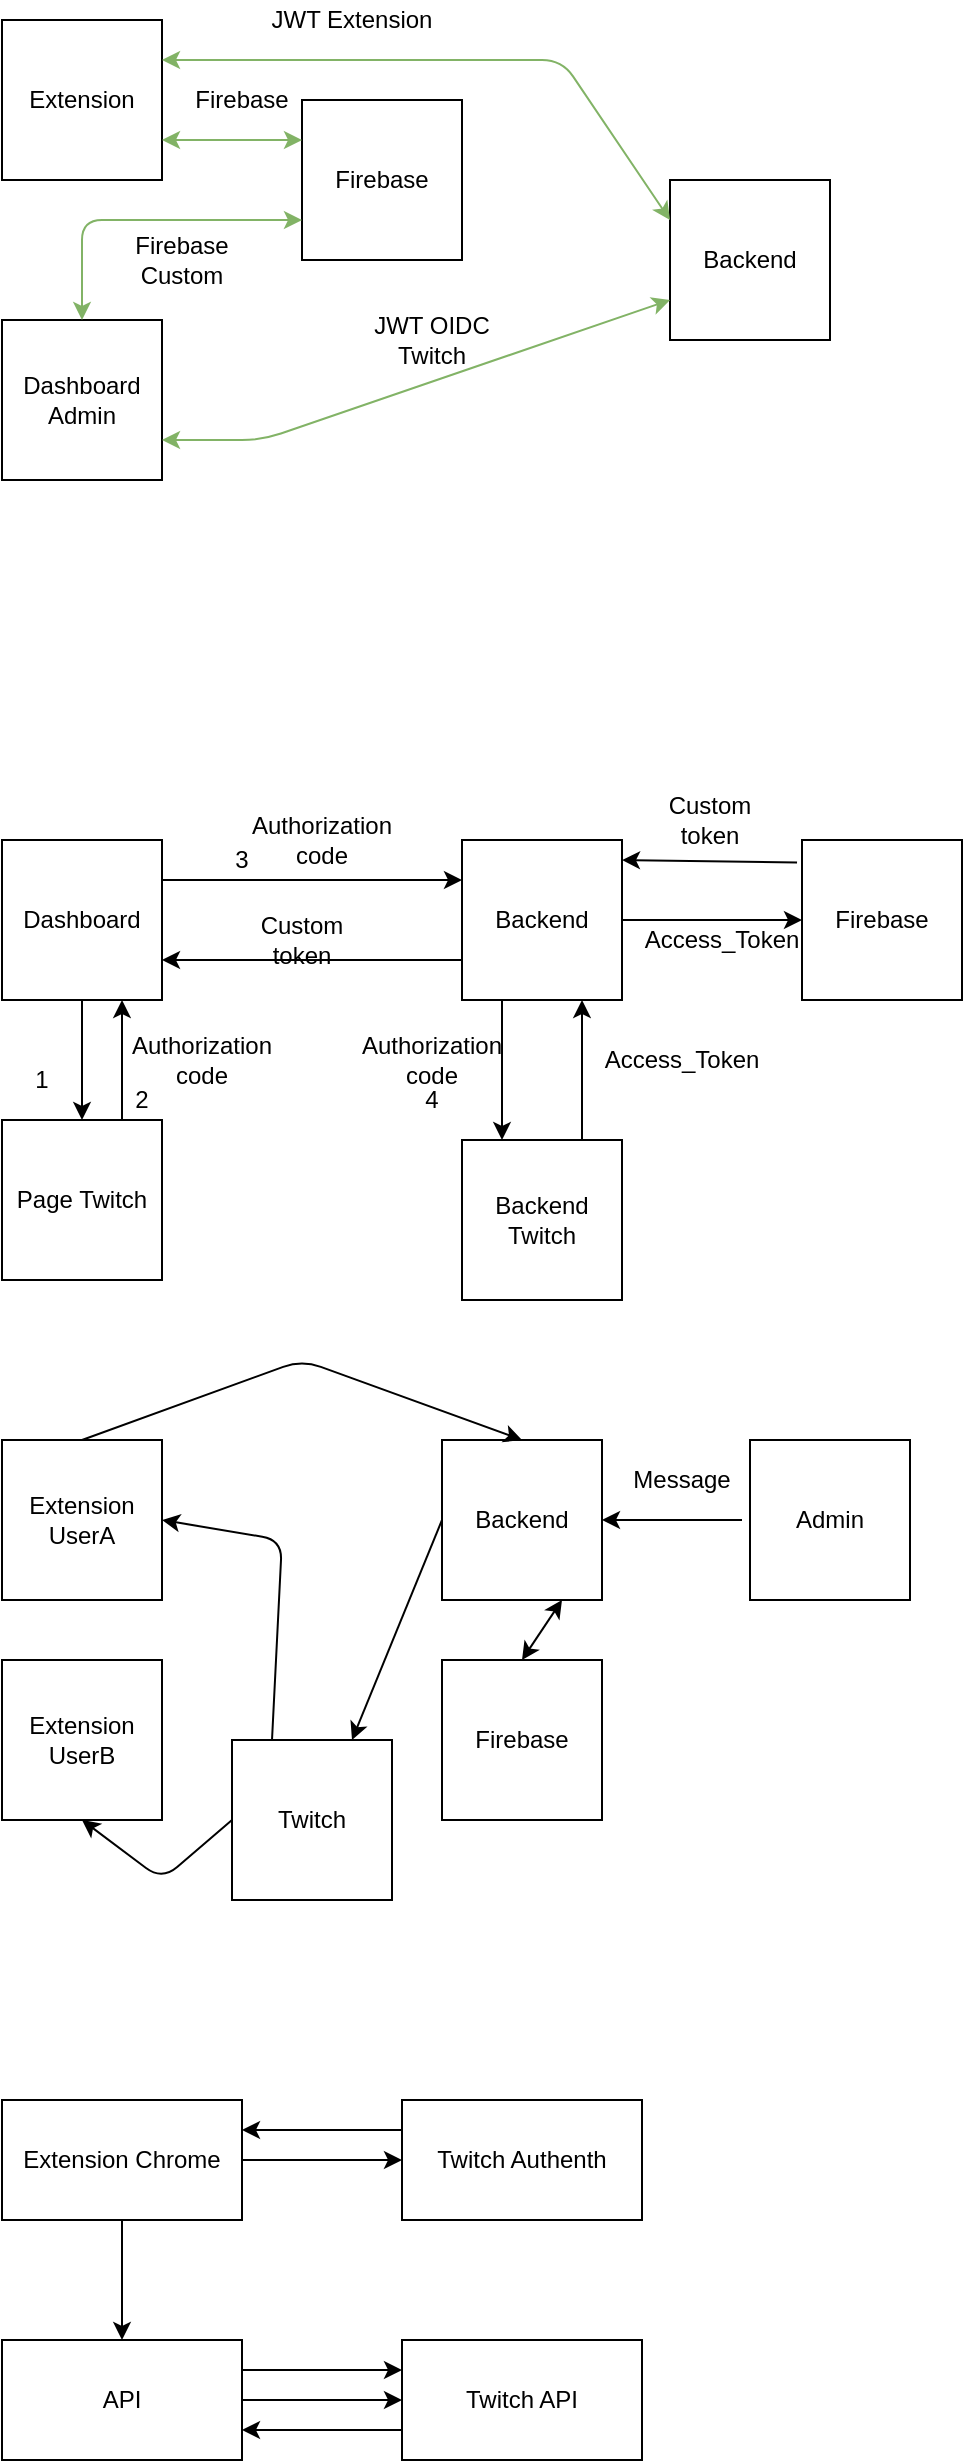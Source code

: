<mxfile version="13.0.9">
    <diagram id="aJo4fmlJPTKazAAT-uBE" name="Page-1">
        <mxGraphModel dx="576" dy="326" grid="1" gridSize="10" guides="1" tooltips="1" connect="1" arrows="1" fold="1" page="1" pageScale="1" pageWidth="827" pageHeight="1169" math="0" shadow="0">
            <root>
                <mxCell id="0"/>
                <mxCell id="1" parent="0"/>
                <mxCell id="2" value="Extension" style="whiteSpace=wrap;html=1;aspect=fixed;" parent="1" vertex="1">
                    <mxGeometry x="40" y="200" width="80" height="80" as="geometry"/>
                </mxCell>
                <mxCell id="3" value="Dashboard&lt;br&gt;Admin" style="whiteSpace=wrap;html=1;aspect=fixed;" parent="1" vertex="1">
                    <mxGeometry x="40" y="350" width="80" height="80" as="geometry"/>
                </mxCell>
                <mxCell id="4" value="Backend" style="whiteSpace=wrap;html=1;aspect=fixed;" parent="1" vertex="1">
                    <mxGeometry x="374" y="280" width="80" height="80" as="geometry"/>
                </mxCell>
                <mxCell id="7" value="" style="endArrow=classic;startArrow=classic;html=1;exitX=1;exitY=0.25;exitDx=0;exitDy=0;entryX=0;entryY=0.25;entryDx=0;entryDy=0;fillColor=#d5e8d4;strokeColor=#82b366;" parent="1" source="2" target="4" edge="1">
                    <mxGeometry width="50" height="50" relative="1" as="geometry">
                        <mxPoint x="300" y="350" as="sourcePoint"/>
                        <mxPoint x="350" y="300" as="targetPoint"/>
                        <Array as="points">
                            <mxPoint x="320" y="220"/>
                        </Array>
                    </mxGeometry>
                </mxCell>
                <mxCell id="8" value="JWT Extension" style="text;html=1;strokeColor=none;fillColor=none;align=center;verticalAlign=middle;whiteSpace=wrap;rounded=0;" parent="1" vertex="1">
                    <mxGeometry x="160" y="190" width="110" height="20" as="geometry"/>
                </mxCell>
                <mxCell id="9" value="" style="endArrow=classic;startArrow=classic;html=1;exitX=1;exitY=0.75;exitDx=0;exitDy=0;entryX=0;entryY=0.75;entryDx=0;entryDy=0;fillColor=#d5e8d4;strokeColor=#82b366;" parent="1" source="3" target="4" edge="1">
                    <mxGeometry width="50" height="50" relative="1" as="geometry">
                        <mxPoint x="300" y="350" as="sourcePoint"/>
                        <mxPoint x="350" y="300" as="targetPoint"/>
                        <Array as="points">
                            <mxPoint x="170" y="410"/>
                        </Array>
                    </mxGeometry>
                </mxCell>
                <mxCell id="10" value="JWT OIDC Twitch" style="text;html=1;strokeColor=none;fillColor=none;align=center;verticalAlign=middle;whiteSpace=wrap;rounded=0;" parent="1" vertex="1">
                    <mxGeometry x="210" y="350" width="90" height="20" as="geometry"/>
                </mxCell>
                <mxCell id="11" value="Firebase" style="whiteSpace=wrap;html=1;aspect=fixed;" parent="1" vertex="1">
                    <mxGeometry x="190" y="240" width="80" height="80" as="geometry"/>
                </mxCell>
                <mxCell id="16" value="" style="endArrow=classic;startArrow=classic;html=1;exitX=1;exitY=0.75;exitDx=0;exitDy=0;entryX=0;entryY=0.25;entryDx=0;entryDy=0;fillColor=#d5e8d4;strokeColor=#82b366;" parent="1" source="2" target="11" edge="1">
                    <mxGeometry width="50" height="50" relative="1" as="geometry">
                        <mxPoint x="290" y="350" as="sourcePoint"/>
                        <mxPoint x="340" y="300" as="targetPoint"/>
                    </mxGeometry>
                </mxCell>
                <mxCell id="17" value="" style="endArrow=classic;startArrow=classic;html=1;exitX=0.5;exitY=0;exitDx=0;exitDy=0;entryX=0;entryY=0.75;entryDx=0;entryDy=0;fillColor=#d5e8d4;strokeColor=#82b366;" parent="1" source="3" target="11" edge="1">
                    <mxGeometry width="50" height="50" relative="1" as="geometry">
                        <mxPoint x="290" y="350" as="sourcePoint"/>
                        <mxPoint x="340" y="300" as="targetPoint"/>
                        <Array as="points">
                            <mxPoint x="80" y="300"/>
                        </Array>
                    </mxGeometry>
                </mxCell>
                <mxCell id="18" value="Firebase" style="text;html=1;strokeColor=none;fillColor=none;align=center;verticalAlign=middle;whiteSpace=wrap;rounded=0;" parent="1" vertex="1">
                    <mxGeometry x="140" y="230" width="40" height="20" as="geometry"/>
                </mxCell>
                <mxCell id="19" value="Firebase&lt;br&gt;Custom" style="text;html=1;strokeColor=none;fillColor=none;align=center;verticalAlign=middle;whiteSpace=wrap;rounded=0;" parent="1" vertex="1">
                    <mxGeometry x="110" y="310" width="40" height="20" as="geometry"/>
                </mxCell>
                <mxCell id="20" value="Dashboard" style="whiteSpace=wrap;html=1;aspect=fixed;" parent="1" vertex="1">
                    <mxGeometry x="40" y="610" width="80" height="80" as="geometry"/>
                </mxCell>
                <mxCell id="21" value="Page Twitch" style="whiteSpace=wrap;html=1;aspect=fixed;" parent="1" vertex="1">
                    <mxGeometry x="40" y="750" width="80" height="80" as="geometry"/>
                </mxCell>
                <mxCell id="22" value="Backend" style="whiteSpace=wrap;html=1;aspect=fixed;" parent="1" vertex="1">
                    <mxGeometry x="270" y="610" width="80" height="80" as="geometry"/>
                </mxCell>
                <mxCell id="23" value="Backend Twitch" style="whiteSpace=wrap;html=1;aspect=fixed;" parent="1" vertex="1">
                    <mxGeometry x="270" y="760" width="80" height="80" as="geometry"/>
                </mxCell>
                <mxCell id="24" value="" style="endArrow=classic;html=1;entryX=0.5;entryY=0;entryDx=0;entryDy=0;exitX=0.5;exitY=1;exitDx=0;exitDy=0;" parent="1" source="20" target="21" edge="1">
                    <mxGeometry width="50" height="50" relative="1" as="geometry">
                        <mxPoint x="220" y="730" as="sourcePoint"/>
                        <mxPoint x="270" y="680" as="targetPoint"/>
                    </mxGeometry>
                </mxCell>
                <mxCell id="25" value="" style="endArrow=classic;html=1;exitX=0.75;exitY=0;exitDx=0;exitDy=0;entryX=0.75;entryY=1;entryDx=0;entryDy=0;" parent="1" source="21" target="20" edge="1">
                    <mxGeometry width="50" height="50" relative="1" as="geometry">
                        <mxPoint x="220" y="730" as="sourcePoint"/>
                        <mxPoint x="270" y="680" as="targetPoint"/>
                    </mxGeometry>
                </mxCell>
                <mxCell id="26" value="Authorization code" style="text;html=1;strokeColor=none;fillColor=none;align=center;verticalAlign=middle;whiteSpace=wrap;rounded=0;" parent="1" vertex="1">
                    <mxGeometry x="120" y="710" width="40" height="20" as="geometry"/>
                </mxCell>
                <mxCell id="27" value="1" style="text;html=1;strokeColor=none;fillColor=none;align=center;verticalAlign=middle;whiteSpace=wrap;rounded=0;" parent="1" vertex="1">
                    <mxGeometry x="40" y="720" width="40" height="20" as="geometry"/>
                </mxCell>
                <mxCell id="28" value="2" style="text;html=1;strokeColor=none;fillColor=none;align=center;verticalAlign=middle;whiteSpace=wrap;rounded=0;" parent="1" vertex="1">
                    <mxGeometry x="90" y="730" width="40" height="20" as="geometry"/>
                </mxCell>
                <mxCell id="29" value="" style="endArrow=classic;html=1;exitX=1;exitY=0.25;exitDx=0;exitDy=0;entryX=0;entryY=0.25;entryDx=0;entryDy=0;" parent="1" source="20" target="22" edge="1">
                    <mxGeometry width="50" height="50" relative="1" as="geometry">
                        <mxPoint x="220" y="730" as="sourcePoint"/>
                        <mxPoint x="270" y="680" as="targetPoint"/>
                    </mxGeometry>
                </mxCell>
                <mxCell id="30" value="Authorization code" style="text;html=1;strokeColor=none;fillColor=none;align=center;verticalAlign=middle;whiteSpace=wrap;rounded=0;" parent="1" vertex="1">
                    <mxGeometry x="180" y="600" width="40" height="20" as="geometry"/>
                </mxCell>
                <mxCell id="32" value="3" style="text;html=1;strokeColor=none;fillColor=none;align=center;verticalAlign=middle;whiteSpace=wrap;rounded=0;" parent="1" vertex="1">
                    <mxGeometry x="140" y="610" width="40" height="20" as="geometry"/>
                </mxCell>
                <mxCell id="33" value="" style="endArrow=classic;html=1;exitX=0.25;exitY=1;exitDx=0;exitDy=0;entryX=0.25;entryY=0;entryDx=0;entryDy=0;" parent="1" source="22" target="23" edge="1">
                    <mxGeometry width="50" height="50" relative="1" as="geometry">
                        <mxPoint x="220" y="730" as="sourcePoint"/>
                        <mxPoint x="270" y="680" as="targetPoint"/>
                    </mxGeometry>
                </mxCell>
                <mxCell id="34" value="Authorization code" style="text;html=1;strokeColor=none;fillColor=none;align=center;verticalAlign=middle;whiteSpace=wrap;rounded=0;" parent="1" vertex="1">
                    <mxGeometry x="235" y="710" width="40" height="20" as="geometry"/>
                </mxCell>
                <mxCell id="35" value="4" style="text;html=1;strokeColor=none;fillColor=none;align=center;verticalAlign=middle;whiteSpace=wrap;rounded=0;" parent="1" vertex="1">
                    <mxGeometry x="235" y="730" width="40" height="20" as="geometry"/>
                </mxCell>
                <mxCell id="36" value="" style="endArrow=classic;html=1;exitX=0.75;exitY=0;exitDx=0;exitDy=0;entryX=0.75;entryY=1;entryDx=0;entryDy=0;" parent="1" source="23" target="22" edge="1">
                    <mxGeometry width="50" height="50" relative="1" as="geometry">
                        <mxPoint x="220" y="730" as="sourcePoint"/>
                        <mxPoint x="270" y="680" as="targetPoint"/>
                    </mxGeometry>
                </mxCell>
                <mxCell id="37" value="Access_Token" style="text;html=1;strokeColor=none;fillColor=none;align=center;verticalAlign=middle;whiteSpace=wrap;rounded=0;" parent="1" vertex="1">
                    <mxGeometry x="360" y="710" width="40" height="20" as="geometry"/>
                </mxCell>
                <mxCell id="38" value="Firebase" style="whiteSpace=wrap;html=1;aspect=fixed;" parent="1" vertex="1">
                    <mxGeometry x="440" y="610" width="80" height="80" as="geometry"/>
                </mxCell>
                <mxCell id="39" value="" style="endArrow=classic;html=1;exitX=1;exitY=0.5;exitDx=0;exitDy=0;entryX=0;entryY=0.5;entryDx=0;entryDy=0;" parent="1" source="22" target="38" edge="1">
                    <mxGeometry width="50" height="50" relative="1" as="geometry">
                        <mxPoint x="220" y="730" as="sourcePoint"/>
                        <mxPoint x="270" y="680" as="targetPoint"/>
                    </mxGeometry>
                </mxCell>
                <mxCell id="40" value="" style="endArrow=classic;html=1;exitX=-0.031;exitY=0.14;exitDx=0;exitDy=0;exitPerimeter=0;" parent="1" source="38" edge="1">
                    <mxGeometry width="50" height="50" relative="1" as="geometry">
                        <mxPoint x="220" y="730" as="sourcePoint"/>
                        <mxPoint x="350" y="620" as="targetPoint"/>
                    </mxGeometry>
                </mxCell>
                <mxCell id="41" value="" style="endArrow=classic;html=1;entryX=1;entryY=0.75;entryDx=0;entryDy=0;exitX=0;exitY=0.75;exitDx=0;exitDy=0;" parent="1" source="22" target="20" edge="1">
                    <mxGeometry width="50" height="50" relative="1" as="geometry">
                        <mxPoint x="140" y="670" as="sourcePoint"/>
                        <mxPoint x="270" y="680" as="targetPoint"/>
                    </mxGeometry>
                </mxCell>
                <mxCell id="42" value="Access_Token" style="text;html=1;strokeColor=none;fillColor=none;align=center;verticalAlign=middle;whiteSpace=wrap;rounded=0;" parent="1" vertex="1">
                    <mxGeometry x="380" y="650" width="40" height="20" as="geometry"/>
                </mxCell>
                <mxCell id="43" value="Custom token" style="text;html=1;strokeColor=none;fillColor=none;align=center;verticalAlign=middle;whiteSpace=wrap;rounded=0;" parent="1" vertex="1">
                    <mxGeometry x="374" y="590" width="40" height="20" as="geometry"/>
                </mxCell>
                <mxCell id="44" value="Custom token" style="text;html=1;strokeColor=none;fillColor=none;align=center;verticalAlign=middle;whiteSpace=wrap;rounded=0;" parent="1" vertex="1">
                    <mxGeometry x="170" y="650" width="40" height="20" as="geometry"/>
                </mxCell>
                <mxCell id="45" value="Extension&lt;br&gt;UserA" style="whiteSpace=wrap;html=1;aspect=fixed;" parent="1" vertex="1">
                    <mxGeometry x="40" y="910" width="80" height="80" as="geometry"/>
                </mxCell>
                <mxCell id="46" value="Extension&lt;br&gt;UserB" style="whiteSpace=wrap;html=1;aspect=fixed;" parent="1" vertex="1">
                    <mxGeometry x="40" y="1020" width="80" height="80" as="geometry"/>
                </mxCell>
                <mxCell id="47" value="Backend" style="whiteSpace=wrap;html=1;aspect=fixed;" parent="1" vertex="1">
                    <mxGeometry x="260" y="910" width="80" height="80" as="geometry"/>
                </mxCell>
                <mxCell id="48" value="Firebase" style="whiteSpace=wrap;html=1;aspect=fixed;" parent="1" vertex="1">
                    <mxGeometry x="260" y="1020" width="80" height="80" as="geometry"/>
                </mxCell>
                <mxCell id="49" value="Admin" style="whiteSpace=wrap;html=1;aspect=fixed;" parent="1" vertex="1">
                    <mxGeometry x="414" y="910" width="80" height="80" as="geometry"/>
                </mxCell>
                <mxCell id="50" value="" style="endArrow=classic;html=1;entryX=1;entryY=0.5;entryDx=0;entryDy=0;" parent="1" target="47" edge="1">
                    <mxGeometry width="50" height="50" relative="1" as="geometry">
                        <mxPoint x="410" y="950" as="sourcePoint"/>
                        <mxPoint x="290" y="990" as="targetPoint"/>
                    </mxGeometry>
                </mxCell>
                <mxCell id="52" value="Message" style="text;html=1;strokeColor=none;fillColor=none;align=center;verticalAlign=middle;whiteSpace=wrap;rounded=0;" parent="1" vertex="1">
                    <mxGeometry x="360" y="920" width="40" height="20" as="geometry"/>
                </mxCell>
                <mxCell id="53" value="" style="endArrow=classic;startArrow=classic;html=1;entryX=0.75;entryY=1;entryDx=0;entryDy=0;exitX=0.5;exitY=0;exitDx=0;exitDy=0;" parent="1" source="48" target="47" edge="1">
                    <mxGeometry width="50" height="50" relative="1" as="geometry">
                        <mxPoint x="240" y="1040" as="sourcePoint"/>
                        <mxPoint x="290" y="990" as="targetPoint"/>
                        <Array as="points"/>
                    </mxGeometry>
                </mxCell>
                <mxCell id="54" value="" style="endArrow=classic;html=1;entryX=0.5;entryY=1;entryDx=0;entryDy=0;exitX=0;exitY=0.5;exitDx=0;exitDy=0;" parent="1" source="56" target="46" edge="1">
                    <mxGeometry width="50" height="50" relative="1" as="geometry">
                        <mxPoint x="240" y="1040" as="sourcePoint"/>
                        <mxPoint x="290" y="990" as="targetPoint"/>
                        <Array as="points">
                            <mxPoint x="120" y="1130"/>
                        </Array>
                    </mxGeometry>
                </mxCell>
                <mxCell id="55" value="" style="endArrow=classic;html=1;exitX=0;exitY=0.5;exitDx=0;exitDy=0;entryX=0.75;entryY=0;entryDx=0;entryDy=0;" parent="1" source="47" target="56" edge="1">
                    <mxGeometry width="50" height="50" relative="1" as="geometry">
                        <mxPoint x="240" y="1040" as="sourcePoint"/>
                        <mxPoint x="290" y="990" as="targetPoint"/>
                    </mxGeometry>
                </mxCell>
                <mxCell id="56" value="Twitch" style="whiteSpace=wrap;html=1;aspect=fixed;" parent="1" vertex="1">
                    <mxGeometry x="155" y="1060" width="80" height="80" as="geometry"/>
                </mxCell>
                <mxCell id="59" value="" style="endArrow=classic;html=1;exitX=0.25;exitY=0;exitDx=0;exitDy=0;entryX=1;entryY=0.5;entryDx=0;entryDy=0;" parent="1" source="56" target="45" edge="1">
                    <mxGeometry width="50" height="50" relative="1" as="geometry">
                        <mxPoint x="240" y="1040" as="sourcePoint"/>
                        <mxPoint x="290" y="990" as="targetPoint"/>
                        <Array as="points">
                            <mxPoint x="180" y="960"/>
                        </Array>
                    </mxGeometry>
                </mxCell>
                <mxCell id="60" value="" style="endArrow=classic;html=1;exitX=0.5;exitY=0;exitDx=0;exitDy=0;entryX=0.5;entryY=0;entryDx=0;entryDy=0;" parent="1" source="45" target="47" edge="1">
                    <mxGeometry width="50" height="50" relative="1" as="geometry">
                        <mxPoint x="240" y="970" as="sourcePoint"/>
                        <mxPoint x="290" y="920" as="targetPoint"/>
                        <Array as="points">
                            <mxPoint x="190" y="870"/>
                        </Array>
                    </mxGeometry>
                </mxCell>
                <mxCell id="64" value="" style="edgeStyle=orthogonalEdgeStyle;rounded=0;orthogonalLoop=1;jettySize=auto;html=1;" edge="1" parent="1" source="62" target="63">
                    <mxGeometry relative="1" as="geometry"/>
                </mxCell>
                <mxCell id="62" value="Extension Chrome" style="rounded=0;whiteSpace=wrap;html=1;" vertex="1" parent="1">
                    <mxGeometry x="40" y="1240" width="120" height="60" as="geometry"/>
                </mxCell>
                <mxCell id="63" value="Twitch Authenth" style="rounded=0;whiteSpace=wrap;html=1;" vertex="1" parent="1">
                    <mxGeometry x="240" y="1240" width="120" height="60" as="geometry"/>
                </mxCell>
                <mxCell id="66" value="" style="endArrow=classic;html=1;exitX=0;exitY=0.25;exitDx=0;exitDy=0;entryX=1;entryY=0.25;entryDx=0;entryDy=0;" edge="1" parent="1" source="63" target="62">
                    <mxGeometry width="50" height="50" relative="1" as="geometry">
                        <mxPoint x="270" y="1350" as="sourcePoint"/>
                        <mxPoint x="320" y="1300" as="targetPoint"/>
                    </mxGeometry>
                </mxCell>
                <mxCell id="67" value="API" style="rounded=0;whiteSpace=wrap;html=1;" vertex="1" parent="1">
                    <mxGeometry x="40" y="1360" width="120" height="60" as="geometry"/>
                </mxCell>
                <mxCell id="68" value="" style="endArrow=classic;html=1;exitX=0.5;exitY=1;exitDx=0;exitDy=0;entryX=0.5;entryY=0;entryDx=0;entryDy=0;" edge="1" parent="1" source="62" target="67">
                    <mxGeometry width="50" height="50" relative="1" as="geometry">
                        <mxPoint x="270" y="1350" as="sourcePoint"/>
                        <mxPoint x="320" y="1300" as="targetPoint"/>
                    </mxGeometry>
                </mxCell>
                <mxCell id="69" value="Twitch API" style="rounded=0;whiteSpace=wrap;html=1;" vertex="1" parent="1">
                    <mxGeometry x="240" y="1360" width="120" height="60" as="geometry"/>
                </mxCell>
                <mxCell id="70" value="" style="endArrow=classic;html=1;exitX=1;exitY=0.5;exitDx=0;exitDy=0;entryX=0;entryY=0.5;entryDx=0;entryDy=0;" edge="1" parent="1" source="67" target="69">
                    <mxGeometry width="50" height="50" relative="1" as="geometry">
                        <mxPoint x="270" y="1350" as="sourcePoint"/>
                        <mxPoint x="320" y="1300" as="targetPoint"/>
                    </mxGeometry>
                </mxCell>
                <mxCell id="71" value="" style="endArrow=classic;html=1;exitX=0;exitY=0.75;exitDx=0;exitDy=0;entryX=1;entryY=0.75;entryDx=0;entryDy=0;" edge="1" parent="1" source="69" target="67">
                    <mxGeometry width="50" height="50" relative="1" as="geometry">
                        <mxPoint x="270" y="1350" as="sourcePoint"/>
                        <mxPoint x="320" y="1300" as="targetPoint"/>
                    </mxGeometry>
                </mxCell>
                <mxCell id="72" value="" style="endArrow=classic;html=1;exitX=1;exitY=0.25;exitDx=0;exitDy=0;entryX=0;entryY=0.25;entryDx=0;entryDy=0;" edge="1" parent="1" source="67" target="69">
                    <mxGeometry width="50" height="50" relative="1" as="geometry">
                        <mxPoint x="270" y="1350" as="sourcePoint"/>
                        <mxPoint x="320" y="1300" as="targetPoint"/>
                    </mxGeometry>
                </mxCell>
            </root>
        </mxGraphModel>
    </diagram>
</mxfile>